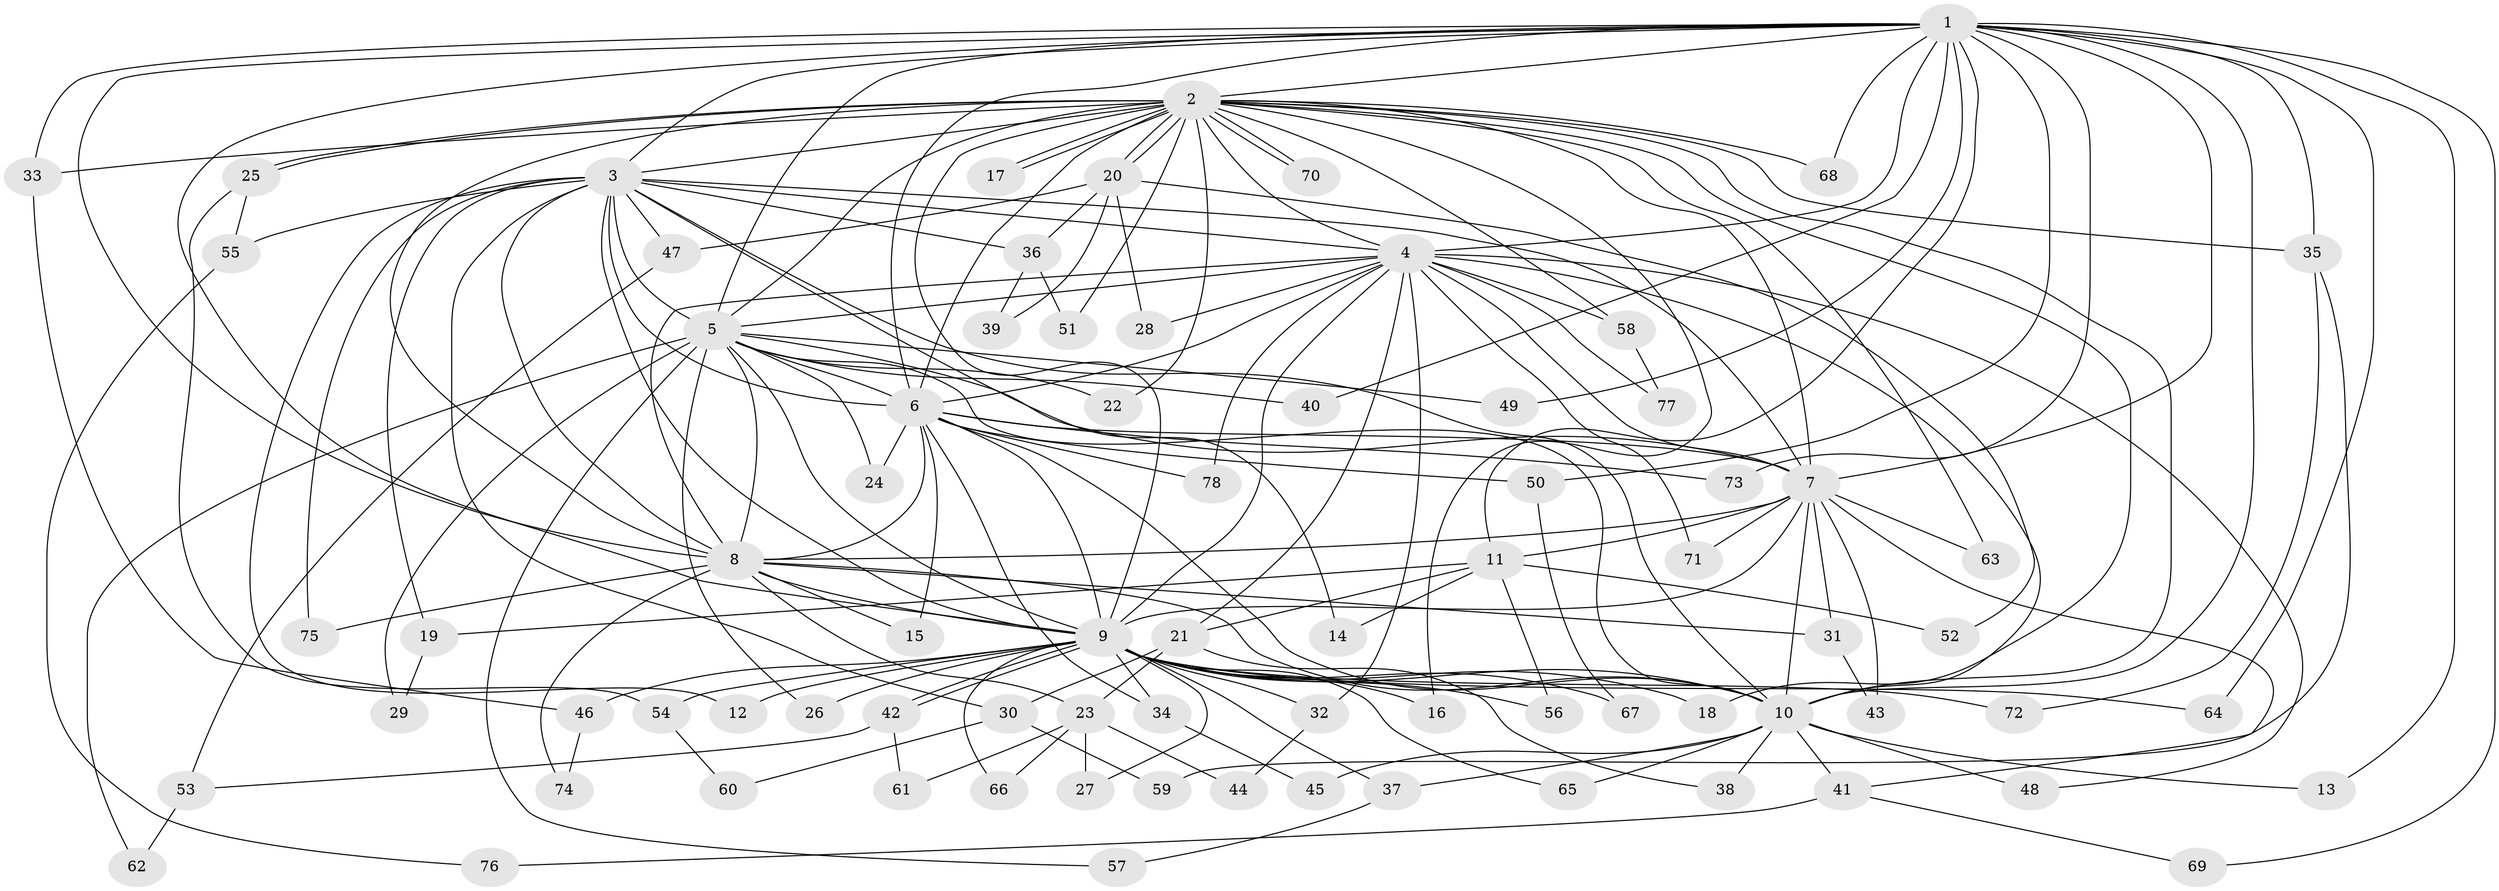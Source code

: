 // coarse degree distribution, {22: 0.01818181818181818, 11: 0.01818181818181818, 14: 0.05454545454545454, 2: 0.41818181818181815, 15: 0.01818181818181818, 3: 0.21818181818181817, 4: 0.07272727272727272, 5: 0.01818181818181818, 6: 0.03636363636363636, 7: 0.01818181818181818, 20: 0.01818181818181818, 1: 0.05454545454545454, 21: 0.01818181818181818, 12: 0.01818181818181818}
// Generated by graph-tools (version 1.1) at 2025/36/03/04/25 23:36:15]
// undirected, 78 vertices, 181 edges
graph export_dot {
  node [color=gray90,style=filled];
  1;
  2;
  3;
  4;
  5;
  6;
  7;
  8;
  9;
  10;
  11;
  12;
  13;
  14;
  15;
  16;
  17;
  18;
  19;
  20;
  21;
  22;
  23;
  24;
  25;
  26;
  27;
  28;
  29;
  30;
  31;
  32;
  33;
  34;
  35;
  36;
  37;
  38;
  39;
  40;
  41;
  42;
  43;
  44;
  45;
  46;
  47;
  48;
  49;
  50;
  51;
  52;
  53;
  54;
  55;
  56;
  57;
  58;
  59;
  60;
  61;
  62;
  63;
  64;
  65;
  66;
  67;
  68;
  69;
  70;
  71;
  72;
  73;
  74;
  75;
  76;
  77;
  78;
  1 -- 2;
  1 -- 3;
  1 -- 4;
  1 -- 5;
  1 -- 6;
  1 -- 7;
  1 -- 8;
  1 -- 9;
  1 -- 10;
  1 -- 11;
  1 -- 13;
  1 -- 33;
  1 -- 35;
  1 -- 40;
  1 -- 49;
  1 -- 50;
  1 -- 64;
  1 -- 68;
  1 -- 69;
  1 -- 73;
  2 -- 3;
  2 -- 4;
  2 -- 5;
  2 -- 6;
  2 -- 7;
  2 -- 8;
  2 -- 9;
  2 -- 10;
  2 -- 16;
  2 -- 17;
  2 -- 17;
  2 -- 18;
  2 -- 20;
  2 -- 20;
  2 -- 22;
  2 -- 25;
  2 -- 25;
  2 -- 33;
  2 -- 35;
  2 -- 51;
  2 -- 58;
  2 -- 63;
  2 -- 68;
  2 -- 70;
  2 -- 70;
  3 -- 4;
  3 -- 5;
  3 -- 6;
  3 -- 7;
  3 -- 8;
  3 -- 9;
  3 -- 10;
  3 -- 12;
  3 -- 14;
  3 -- 19;
  3 -- 30;
  3 -- 36;
  3 -- 47;
  3 -- 55;
  3 -- 75;
  4 -- 5;
  4 -- 6;
  4 -- 7;
  4 -- 8;
  4 -- 9;
  4 -- 10;
  4 -- 21;
  4 -- 28;
  4 -- 32;
  4 -- 48;
  4 -- 58;
  4 -- 71;
  4 -- 77;
  4 -- 78;
  5 -- 6;
  5 -- 7;
  5 -- 8;
  5 -- 9;
  5 -- 10;
  5 -- 22;
  5 -- 24;
  5 -- 26;
  5 -- 29;
  5 -- 40;
  5 -- 49;
  5 -- 57;
  5 -- 62;
  6 -- 7;
  6 -- 8;
  6 -- 9;
  6 -- 10;
  6 -- 15;
  6 -- 24;
  6 -- 34;
  6 -- 50;
  6 -- 73;
  6 -- 78;
  7 -- 8;
  7 -- 9;
  7 -- 10;
  7 -- 11;
  7 -- 31;
  7 -- 41;
  7 -- 43;
  7 -- 63;
  7 -- 71;
  8 -- 9;
  8 -- 10;
  8 -- 15;
  8 -- 23;
  8 -- 31;
  8 -- 74;
  8 -- 75;
  9 -- 10;
  9 -- 12;
  9 -- 16;
  9 -- 18;
  9 -- 26;
  9 -- 27;
  9 -- 32;
  9 -- 34;
  9 -- 37;
  9 -- 42;
  9 -- 42;
  9 -- 46;
  9 -- 54;
  9 -- 56;
  9 -- 64;
  9 -- 65;
  9 -- 66;
  9 -- 67;
  9 -- 72;
  10 -- 13;
  10 -- 37;
  10 -- 38;
  10 -- 41;
  10 -- 45;
  10 -- 48;
  10 -- 65;
  11 -- 14;
  11 -- 19;
  11 -- 21;
  11 -- 52;
  11 -- 56;
  19 -- 29;
  20 -- 28;
  20 -- 36;
  20 -- 39;
  20 -- 47;
  20 -- 52;
  21 -- 23;
  21 -- 30;
  21 -- 38;
  23 -- 27;
  23 -- 44;
  23 -- 61;
  23 -- 66;
  25 -- 54;
  25 -- 55;
  30 -- 59;
  30 -- 60;
  31 -- 43;
  32 -- 44;
  33 -- 46;
  34 -- 45;
  35 -- 59;
  35 -- 72;
  36 -- 39;
  36 -- 51;
  37 -- 57;
  41 -- 69;
  41 -- 76;
  42 -- 53;
  42 -- 61;
  46 -- 74;
  47 -- 53;
  50 -- 67;
  53 -- 62;
  54 -- 60;
  55 -- 76;
  58 -- 77;
}
